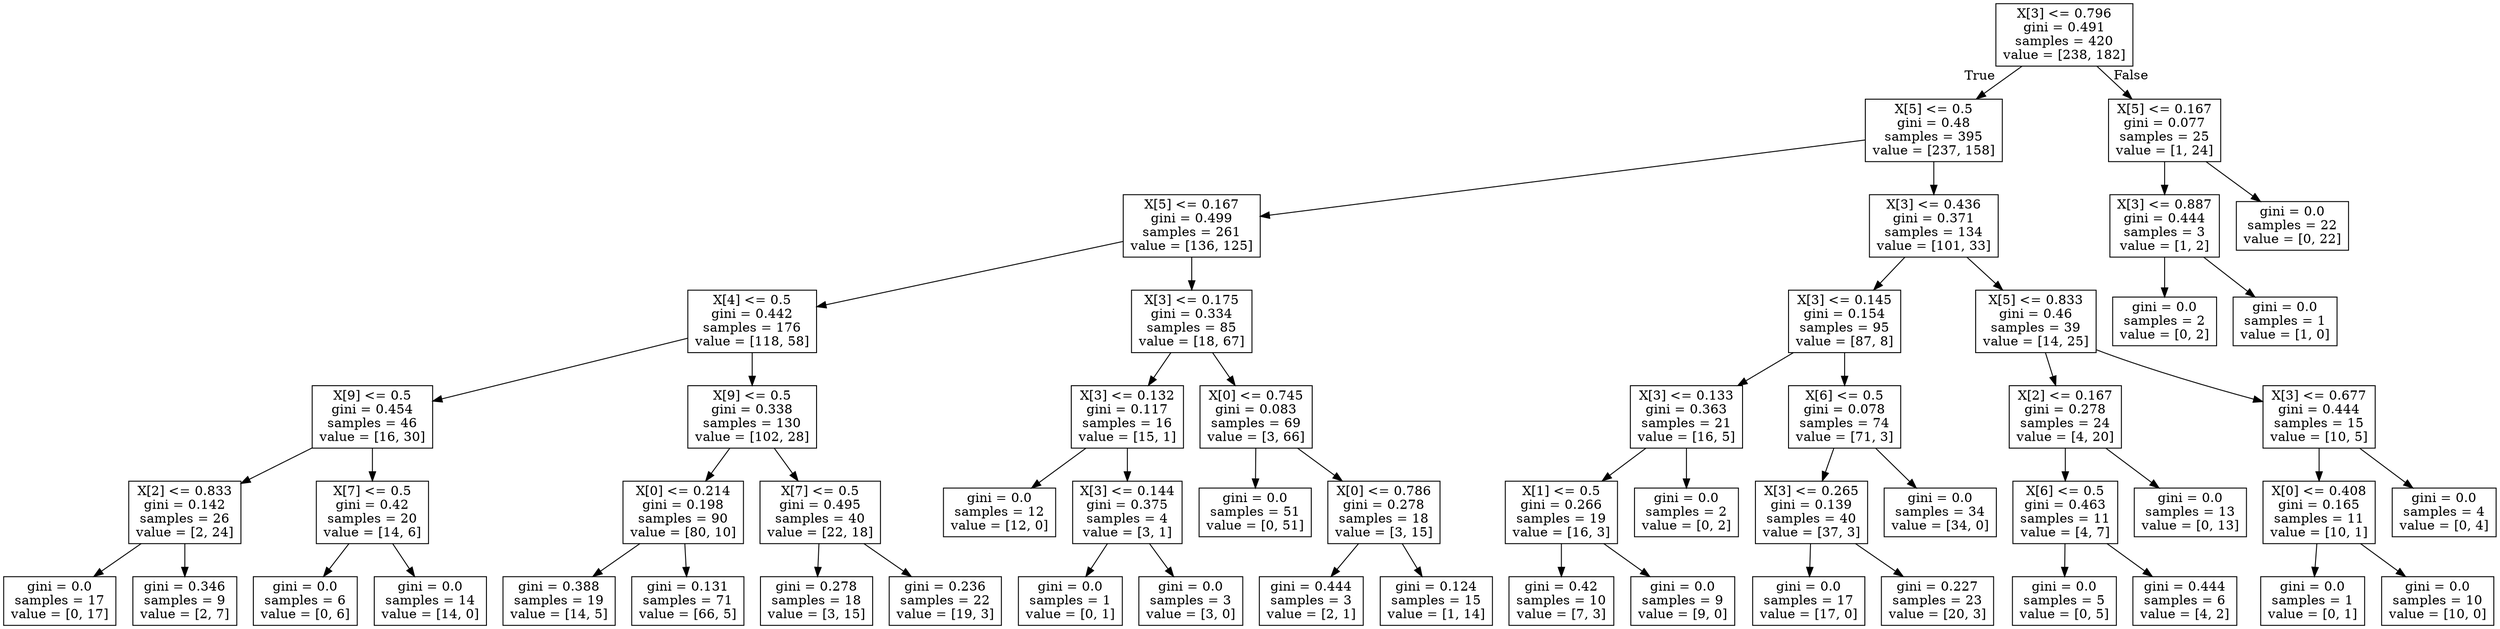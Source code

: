 digraph Tree {
node [shape=box] ;
0 [label="X[3] <= 0.796\ngini = 0.491\nsamples = 420\nvalue = [238, 182]"] ;
1 [label="X[5] <= 0.5\ngini = 0.48\nsamples = 395\nvalue = [237, 158]"] ;
0 -> 1 [labeldistance=2.5, labelangle=45, headlabel="True"] ;
2 [label="X[5] <= 0.167\ngini = 0.499\nsamples = 261\nvalue = [136, 125]"] ;
1 -> 2 ;
3 [label="X[4] <= 0.5\ngini = 0.442\nsamples = 176\nvalue = [118, 58]"] ;
2 -> 3 ;
4 [label="X[9] <= 0.5\ngini = 0.454\nsamples = 46\nvalue = [16, 30]"] ;
3 -> 4 ;
5 [label="X[2] <= 0.833\ngini = 0.142\nsamples = 26\nvalue = [2, 24]"] ;
4 -> 5 ;
6 [label="gini = 0.0\nsamples = 17\nvalue = [0, 17]"] ;
5 -> 6 ;
7 [label="gini = 0.346\nsamples = 9\nvalue = [2, 7]"] ;
5 -> 7 ;
8 [label="X[7] <= 0.5\ngini = 0.42\nsamples = 20\nvalue = [14, 6]"] ;
4 -> 8 ;
9 [label="gini = 0.0\nsamples = 6\nvalue = [0, 6]"] ;
8 -> 9 ;
10 [label="gini = 0.0\nsamples = 14\nvalue = [14, 0]"] ;
8 -> 10 ;
11 [label="X[9] <= 0.5\ngini = 0.338\nsamples = 130\nvalue = [102, 28]"] ;
3 -> 11 ;
12 [label="X[0] <= 0.214\ngini = 0.198\nsamples = 90\nvalue = [80, 10]"] ;
11 -> 12 ;
13 [label="gini = 0.388\nsamples = 19\nvalue = [14, 5]"] ;
12 -> 13 ;
14 [label="gini = 0.131\nsamples = 71\nvalue = [66, 5]"] ;
12 -> 14 ;
15 [label="X[7] <= 0.5\ngini = 0.495\nsamples = 40\nvalue = [22, 18]"] ;
11 -> 15 ;
16 [label="gini = 0.278\nsamples = 18\nvalue = [3, 15]"] ;
15 -> 16 ;
17 [label="gini = 0.236\nsamples = 22\nvalue = [19, 3]"] ;
15 -> 17 ;
18 [label="X[3] <= 0.175\ngini = 0.334\nsamples = 85\nvalue = [18, 67]"] ;
2 -> 18 ;
19 [label="X[3] <= 0.132\ngini = 0.117\nsamples = 16\nvalue = [15, 1]"] ;
18 -> 19 ;
20 [label="gini = 0.0\nsamples = 12\nvalue = [12, 0]"] ;
19 -> 20 ;
21 [label="X[3] <= 0.144\ngini = 0.375\nsamples = 4\nvalue = [3, 1]"] ;
19 -> 21 ;
22 [label="gini = 0.0\nsamples = 1\nvalue = [0, 1]"] ;
21 -> 22 ;
23 [label="gini = 0.0\nsamples = 3\nvalue = [3, 0]"] ;
21 -> 23 ;
24 [label="X[0] <= 0.745\ngini = 0.083\nsamples = 69\nvalue = [3, 66]"] ;
18 -> 24 ;
25 [label="gini = 0.0\nsamples = 51\nvalue = [0, 51]"] ;
24 -> 25 ;
26 [label="X[0] <= 0.786\ngini = 0.278\nsamples = 18\nvalue = [3, 15]"] ;
24 -> 26 ;
27 [label="gini = 0.444\nsamples = 3\nvalue = [2, 1]"] ;
26 -> 27 ;
28 [label="gini = 0.124\nsamples = 15\nvalue = [1, 14]"] ;
26 -> 28 ;
29 [label="X[3] <= 0.436\ngini = 0.371\nsamples = 134\nvalue = [101, 33]"] ;
1 -> 29 ;
30 [label="X[3] <= 0.145\ngini = 0.154\nsamples = 95\nvalue = [87, 8]"] ;
29 -> 30 ;
31 [label="X[3] <= 0.133\ngini = 0.363\nsamples = 21\nvalue = [16, 5]"] ;
30 -> 31 ;
32 [label="X[1] <= 0.5\ngini = 0.266\nsamples = 19\nvalue = [16, 3]"] ;
31 -> 32 ;
33 [label="gini = 0.42\nsamples = 10\nvalue = [7, 3]"] ;
32 -> 33 ;
34 [label="gini = 0.0\nsamples = 9\nvalue = [9, 0]"] ;
32 -> 34 ;
35 [label="gini = 0.0\nsamples = 2\nvalue = [0, 2]"] ;
31 -> 35 ;
36 [label="X[6] <= 0.5\ngini = 0.078\nsamples = 74\nvalue = [71, 3]"] ;
30 -> 36 ;
37 [label="X[3] <= 0.265\ngini = 0.139\nsamples = 40\nvalue = [37, 3]"] ;
36 -> 37 ;
38 [label="gini = 0.0\nsamples = 17\nvalue = [17, 0]"] ;
37 -> 38 ;
39 [label="gini = 0.227\nsamples = 23\nvalue = [20, 3]"] ;
37 -> 39 ;
40 [label="gini = 0.0\nsamples = 34\nvalue = [34, 0]"] ;
36 -> 40 ;
41 [label="X[5] <= 0.833\ngini = 0.46\nsamples = 39\nvalue = [14, 25]"] ;
29 -> 41 ;
42 [label="X[2] <= 0.167\ngini = 0.278\nsamples = 24\nvalue = [4, 20]"] ;
41 -> 42 ;
43 [label="X[6] <= 0.5\ngini = 0.463\nsamples = 11\nvalue = [4, 7]"] ;
42 -> 43 ;
44 [label="gini = 0.0\nsamples = 5\nvalue = [0, 5]"] ;
43 -> 44 ;
45 [label="gini = 0.444\nsamples = 6\nvalue = [4, 2]"] ;
43 -> 45 ;
46 [label="gini = 0.0\nsamples = 13\nvalue = [0, 13]"] ;
42 -> 46 ;
47 [label="X[3] <= 0.677\ngini = 0.444\nsamples = 15\nvalue = [10, 5]"] ;
41 -> 47 ;
48 [label="X[0] <= 0.408\ngini = 0.165\nsamples = 11\nvalue = [10, 1]"] ;
47 -> 48 ;
49 [label="gini = 0.0\nsamples = 1\nvalue = [0, 1]"] ;
48 -> 49 ;
50 [label="gini = 0.0\nsamples = 10\nvalue = [10, 0]"] ;
48 -> 50 ;
51 [label="gini = 0.0\nsamples = 4\nvalue = [0, 4]"] ;
47 -> 51 ;
52 [label="X[5] <= 0.167\ngini = 0.077\nsamples = 25\nvalue = [1, 24]"] ;
0 -> 52 [labeldistance=2.5, labelangle=-45, headlabel="False"] ;
53 [label="X[3] <= 0.887\ngini = 0.444\nsamples = 3\nvalue = [1, 2]"] ;
52 -> 53 ;
54 [label="gini = 0.0\nsamples = 2\nvalue = [0, 2]"] ;
53 -> 54 ;
55 [label="gini = 0.0\nsamples = 1\nvalue = [1, 0]"] ;
53 -> 55 ;
56 [label="gini = 0.0\nsamples = 22\nvalue = [0, 22]"] ;
52 -> 56 ;
}